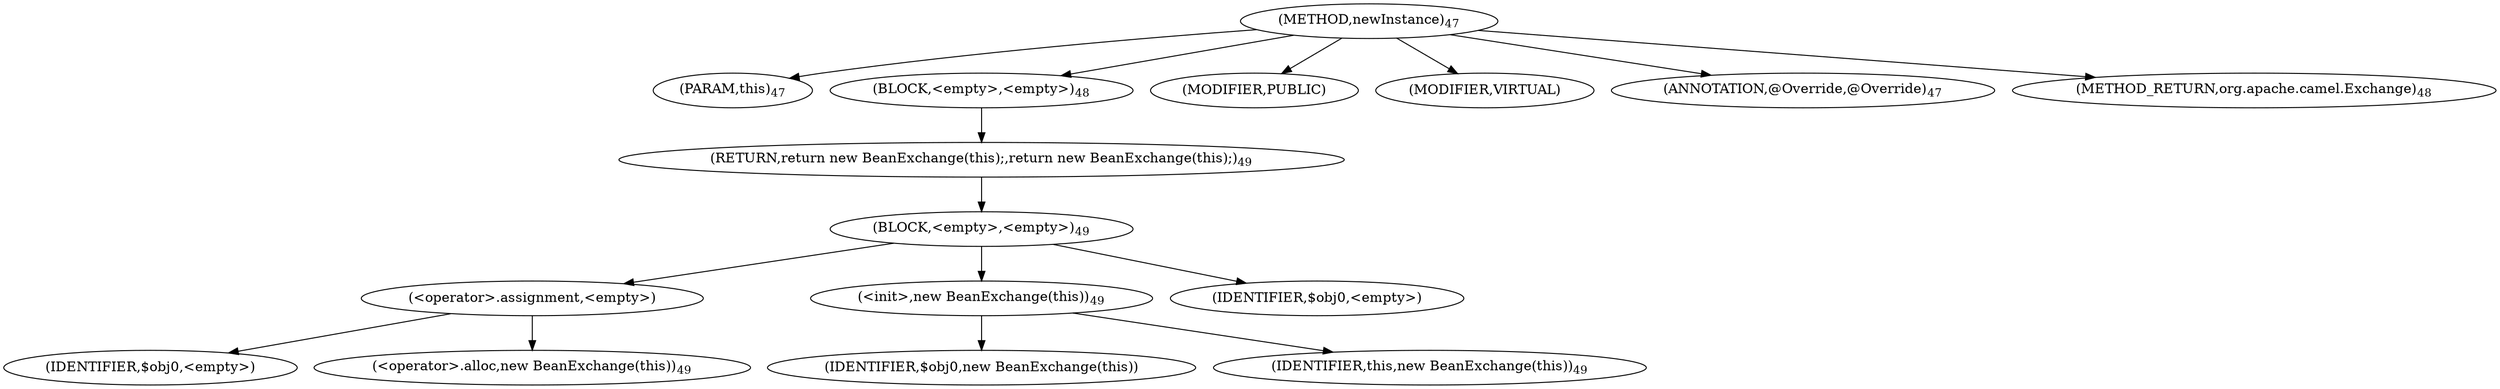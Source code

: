 digraph "newInstance" {  
"56" [label = <(METHOD,newInstance)<SUB>47</SUB>> ]
"12" [label = <(PARAM,this)<SUB>47</SUB>> ]
"57" [label = <(BLOCK,&lt;empty&gt;,&lt;empty&gt;)<SUB>48</SUB>> ]
"58" [label = <(RETURN,return new BeanExchange(this);,return new BeanExchange(this);)<SUB>49</SUB>> ]
"59" [label = <(BLOCK,&lt;empty&gt;,&lt;empty&gt;)<SUB>49</SUB>> ]
"60" [label = <(&lt;operator&gt;.assignment,&lt;empty&gt;)> ]
"61" [label = <(IDENTIFIER,$obj0,&lt;empty&gt;)> ]
"62" [label = <(&lt;operator&gt;.alloc,new BeanExchange(this))<SUB>49</SUB>> ]
"63" [label = <(&lt;init&gt;,new BeanExchange(this))<SUB>49</SUB>> ]
"64" [label = <(IDENTIFIER,$obj0,new BeanExchange(this))> ]
"11" [label = <(IDENTIFIER,this,new BeanExchange(this))<SUB>49</SUB>> ]
"65" [label = <(IDENTIFIER,$obj0,&lt;empty&gt;)> ]
"66" [label = <(MODIFIER,PUBLIC)> ]
"67" [label = <(MODIFIER,VIRTUAL)> ]
"68" [label = <(ANNOTATION,@Override,@Override)<SUB>47</SUB>> ]
"69" [label = <(METHOD_RETURN,org.apache.camel.Exchange)<SUB>48</SUB>> ]
  "56" -> "12" 
  "56" -> "57" 
  "56" -> "66" 
  "56" -> "67" 
  "56" -> "68" 
  "56" -> "69" 
  "57" -> "58" 
  "58" -> "59" 
  "59" -> "60" 
  "59" -> "63" 
  "59" -> "65" 
  "60" -> "61" 
  "60" -> "62" 
  "63" -> "64" 
  "63" -> "11" 
}
